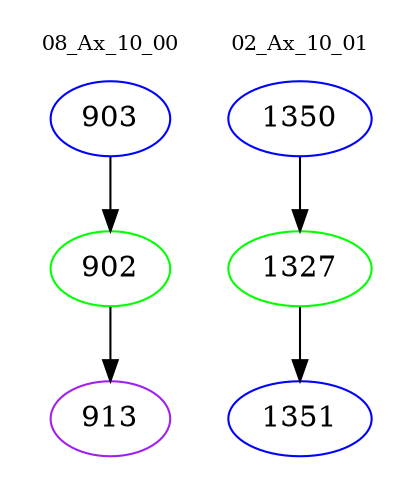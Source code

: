 digraph{
subgraph cluster_0 {
color = white
label = "08_Ax_10_00";
fontsize=10;
T0_903 [label="903", color="blue"]
T0_903 -> T0_902 [color="black"]
T0_902 [label="902", color="green"]
T0_902 -> T0_913 [color="black"]
T0_913 [label="913", color="purple"]
}
subgraph cluster_1 {
color = white
label = "02_Ax_10_01";
fontsize=10;
T1_1350 [label="1350", color="blue"]
T1_1350 -> T1_1327 [color="black"]
T1_1327 [label="1327", color="green"]
T1_1327 -> T1_1351 [color="black"]
T1_1351 [label="1351", color="blue"]
}
}
